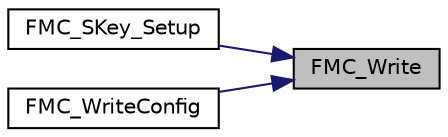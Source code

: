 digraph "FMC_Write"
{
 // LATEX_PDF_SIZE
  edge [fontname="Helvetica",fontsize="10",labelfontname="Helvetica",labelfontsize="10"];
  node [fontname="Helvetica",fontsize="10",shape=record];
  rankdir="RL";
  Node1 [label="FMC_Write",height=0.2,width=0.4,color="black", fillcolor="grey75", style="filled", fontcolor="black",tooltip="Execute ISP command to program a word to flash."];
  Node1 -> Node2 [dir="back",color="midnightblue",fontsize="10",style="solid",fontname="Helvetica"];
  Node2 [label="FMC_SKey_Setup",height=0.2,width=0.4,color="black", fillcolor="white", style="filled",URL="$d2/d58/group___n_a_n_o103___f_m_c___e_x_p_o_r_t_e_d___f_u_n_c_t_i_o_n_s.html#ga7f2e1b4027607d22345b948db970cc59",tooltip="Setup security key."];
  Node1 -> Node3 [dir="back",color="midnightblue",fontsize="10",style="solid",fontname="Helvetica"];
  Node3 [label="FMC_WriteConfig",height=0.2,width=0.4,color="black", fillcolor="white", style="filled",URL="$d2/d58/group___n_a_n_o103___f_m_c___e_x_p_o_r_t_e_d___f_u_n_c_t_i_o_n_s.html#gaba70c75883a8bba7ff7f93b3cc75fac6",tooltip="Execute ISP command to write User Configuration."];
}
